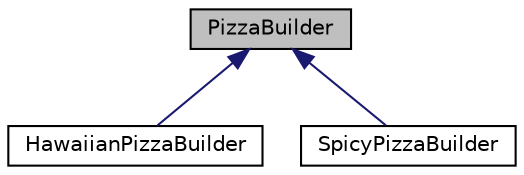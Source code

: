 digraph "PizzaBuilder"
{
  edge [fontname="Helvetica",fontsize="10",labelfontname="Helvetica",labelfontsize="10"];
  node [fontname="Helvetica",fontsize="10",shape=record];
  Node1 [label="PizzaBuilder",height=0.2,width=0.4,color="black", fillcolor="grey75", style="filled", fontcolor="black"];
  Node1 -> Node2 [dir="back",color="midnightblue",fontsize="10",style="solid",fontname="Helvetica"];
  Node2 [label="HawaiianPizzaBuilder",height=0.2,width=0.4,color="black", fillcolor="white", style="filled",URL="$classHawaiianPizzaBuilder.html"];
  Node1 -> Node3 [dir="back",color="midnightblue",fontsize="10",style="solid",fontname="Helvetica"];
  Node3 [label="SpicyPizzaBuilder",height=0.2,width=0.4,color="black", fillcolor="white", style="filled",URL="$classSpicyPizzaBuilder.html"];
}
